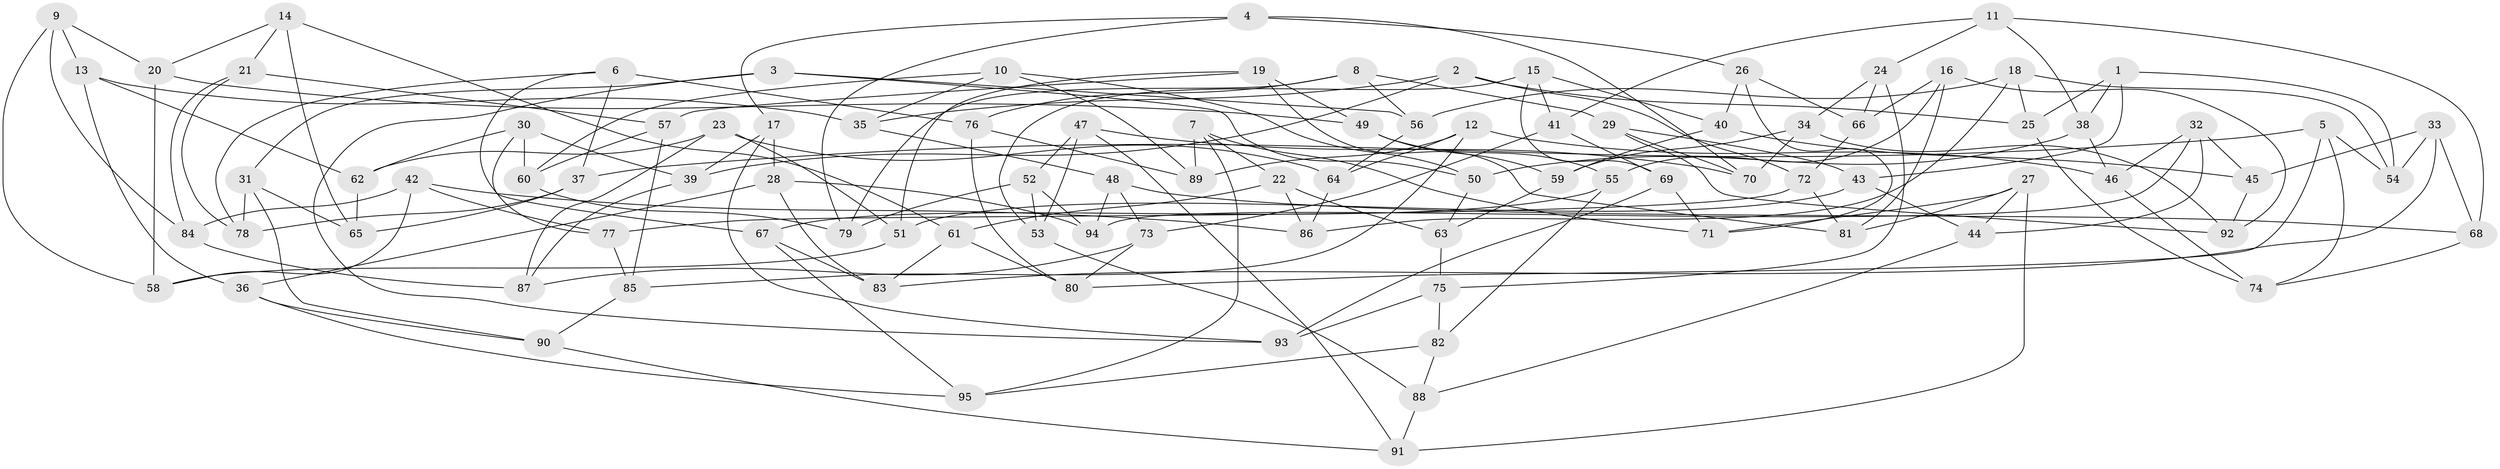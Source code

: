 // Generated by graph-tools (version 1.1) at 2025/27/03/09/25 03:27:01]
// undirected, 95 vertices, 190 edges
graph export_dot {
graph [start="1"]
  node [color=gray90,style=filled];
  1;
  2;
  3;
  4;
  5;
  6;
  7;
  8;
  9;
  10;
  11;
  12;
  13;
  14;
  15;
  16;
  17;
  18;
  19;
  20;
  21;
  22;
  23;
  24;
  25;
  26;
  27;
  28;
  29;
  30;
  31;
  32;
  33;
  34;
  35;
  36;
  37;
  38;
  39;
  40;
  41;
  42;
  43;
  44;
  45;
  46;
  47;
  48;
  49;
  50;
  51;
  52;
  53;
  54;
  55;
  56;
  57;
  58;
  59;
  60;
  61;
  62;
  63;
  64;
  65;
  66;
  67;
  68;
  69;
  70;
  71;
  72;
  73;
  74;
  75;
  76;
  77;
  78;
  79;
  80;
  81;
  82;
  83;
  84;
  85;
  86;
  87;
  88;
  89;
  90;
  91;
  92;
  93;
  94;
  95;
  1 -- 25;
  1 -- 43;
  1 -- 38;
  1 -- 54;
  2 -- 25;
  2 -- 72;
  2 -- 35;
  2 -- 39;
  3 -- 50;
  3 -- 31;
  3 -- 56;
  3 -- 93;
  4 -- 70;
  4 -- 79;
  4 -- 26;
  4 -- 17;
  5 -- 54;
  5 -- 74;
  5 -- 80;
  5 -- 37;
  6 -- 76;
  6 -- 78;
  6 -- 37;
  6 -- 67;
  7 -- 95;
  7 -- 71;
  7 -- 22;
  7 -- 89;
  8 -- 56;
  8 -- 79;
  8 -- 29;
  8 -- 76;
  9 -- 13;
  9 -- 84;
  9 -- 20;
  9 -- 58;
  10 -- 35;
  10 -- 60;
  10 -- 89;
  10 -- 50;
  11 -- 68;
  11 -- 38;
  11 -- 41;
  11 -- 24;
  12 -- 85;
  12 -- 89;
  12 -- 46;
  12 -- 64;
  13 -- 36;
  13 -- 62;
  13 -- 35;
  14 -- 20;
  14 -- 61;
  14 -- 65;
  14 -- 21;
  15 -- 40;
  15 -- 53;
  15 -- 69;
  15 -- 41;
  16 -- 66;
  16 -- 55;
  16 -- 81;
  16 -- 92;
  17 -- 93;
  17 -- 28;
  17 -- 39;
  18 -- 86;
  18 -- 56;
  18 -- 25;
  18 -- 54;
  19 -- 51;
  19 -- 49;
  19 -- 81;
  19 -- 57;
  20 -- 49;
  20 -- 58;
  21 -- 57;
  21 -- 84;
  21 -- 78;
  22 -- 63;
  22 -- 86;
  22 -- 61;
  23 -- 87;
  23 -- 64;
  23 -- 51;
  23 -- 62;
  24 -- 66;
  24 -- 34;
  24 -- 75;
  25 -- 74;
  26 -- 40;
  26 -- 71;
  26 -- 66;
  27 -- 91;
  27 -- 44;
  27 -- 81;
  27 -- 71;
  28 -- 36;
  28 -- 94;
  28 -- 83;
  29 -- 43;
  29 -- 92;
  29 -- 70;
  30 -- 60;
  30 -- 39;
  30 -- 62;
  30 -- 77;
  31 -- 90;
  31 -- 65;
  31 -- 78;
  32 -- 45;
  32 -- 44;
  32 -- 46;
  32 -- 94;
  33 -- 83;
  33 -- 45;
  33 -- 68;
  33 -- 54;
  34 -- 92;
  34 -- 59;
  34 -- 70;
  35 -- 48;
  36 -- 95;
  36 -- 90;
  37 -- 65;
  37 -- 78;
  38 -- 50;
  38 -- 46;
  39 -- 87;
  40 -- 45;
  40 -- 59;
  41 -- 69;
  41 -- 73;
  42 -- 77;
  42 -- 58;
  42 -- 86;
  42 -- 84;
  43 -- 44;
  43 -- 51;
  44 -- 88;
  45 -- 92;
  46 -- 74;
  47 -- 91;
  47 -- 53;
  47 -- 52;
  47 -- 70;
  48 -- 94;
  48 -- 73;
  48 -- 68;
  49 -- 55;
  49 -- 59;
  50 -- 63;
  51 -- 58;
  52 -- 79;
  52 -- 53;
  52 -- 94;
  53 -- 88;
  55 -- 82;
  55 -- 67;
  56 -- 64;
  57 -- 85;
  57 -- 60;
  59 -- 63;
  60 -- 79;
  61 -- 83;
  61 -- 80;
  62 -- 65;
  63 -- 75;
  64 -- 86;
  66 -- 72;
  67 -- 95;
  67 -- 83;
  68 -- 74;
  69 -- 93;
  69 -- 71;
  72 -- 81;
  72 -- 77;
  73 -- 80;
  73 -- 87;
  75 -- 93;
  75 -- 82;
  76 -- 89;
  76 -- 80;
  77 -- 85;
  82 -- 88;
  82 -- 95;
  84 -- 87;
  85 -- 90;
  88 -- 91;
  90 -- 91;
}
